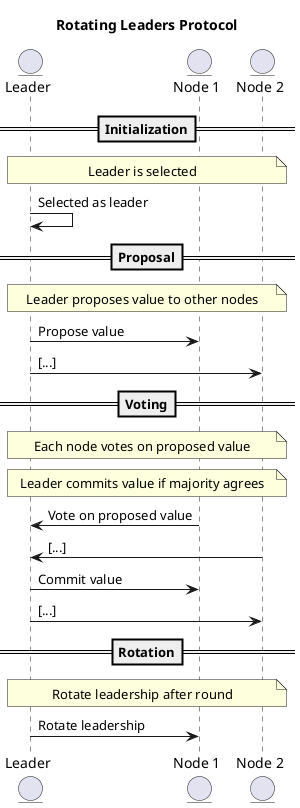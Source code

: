 @startuml

title Rotating Leaders Protocol

entity Leader as Leader
entity "Node 1" as Node1
entity "Node 2" as Node2

==Initialization==
note over Leader, Node2
Leader is selected
end note
Leader -> Leader : Selected as leader

==Proposal==
note over Leader, Node2
Leader proposes value to other nodes
end note
Leader -> Node1 : Propose value
Leader -> Node2 : [...]

==Voting==
note over Leader, Node2
Each node votes on proposed value
end note
note over Leader, Node2
Leader commits value if majority agrees
end note
Node1 -> Leader : Vote on proposed value
Node2 -> Leader : [...]
Leader -> Node1 : Commit value
Leader -> Node2 : [...]

==Rotation==
note over Leader, Node2
Rotate leadership after round
end note
Leader -> Node1 : Rotate leadership

@enduml